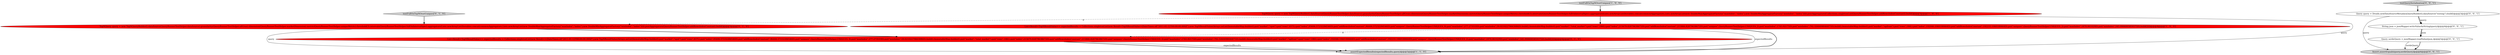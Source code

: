 digraph {
4 [style = filled, label = "List<Result<TopNResultValue>> expectedResults = Collections.singletonList(new Result<>(DateTimes.of(\"2011-01-12T00:00:00.000Z\"),new TopNResultValue(Arrays.asList(ImmutableMap.builder().put(\"market\",\"spot\").put(\"rows\",837L).put(\"index\",95606.57232284546D).put(\"addRowsIndexConstant\",96444.57232284546D).put(\"uniques\",QueryRunnerTestHelper.UNIQUES_9).put(\"maxIndex\",277.273533D).put(\"minIndex\",59.02102279663086D).build(),ImmutableMap.builder().put(\"market\",\"total_market\").put(\"rows\",186L).put(\"index\",215679.82879638672D).put(\"addRowsIndexConstant\",215866.82879638672D).put(\"uniques\",QueryRunnerTestHelper.UNIQUES_2).put(\"maxIndex\",1743.92175D).put(\"minIndex\",792.3260498046875D).build(),ImmutableMap.builder().put(\"market\",\"upfront\").put(\"rows\",186L).put(\"index\",192046.1060180664D).put(\"addRowsIndexConstant\",192233.1060180664D).put(\"uniques\",QueryRunnerTestHelper.UNIQUES_2).put(\"maxIndex\",1870.061029D).put(\"minIndex\",545.9906005859375D).build()))))@@@4@@@['0', '1', '0']", fillcolor = red, shape = ellipse image = "AAA1AAABBB2BBB"];
11 [style = filled, label = "Assert.assertEquals(query,serdeQuery)@@@6@@@['0', '0', '1']", fillcolor = lightgray, shape = ellipse image = "AAA0AAABBB3BBB"];
10 [style = filled, label = "testQuerySerialization['0', '0', '1']", fillcolor = lightgray, shape = diamond image = "AAA0AAABBB3BBB"];
5 [style = filled, label = "testFullOnTopNOverUniques['0', '1', '0']", fillcolor = lightgray, shape = diamond image = "AAA0AAABBB2BBB"];
0 [style = filled, label = "assertExpectedResults(expectedResults,query)@@@5@@@['1', '1', '0']", fillcolor = lightgray, shape = ellipse image = "AAA0AAABBB1BBB"];
6 [style = filled, label = "TopNQuery query = new TopNQueryBuilder().dataSource(QueryRunnerTestHelper.dataSource).granularity(QueryRunnerTestHelper.allGran).dimension(QueryRunnerTestHelper.marketDimension).metric(QueryRunnerTestHelper.uniqueMetric).threshold(3).intervals(QueryRunnerTestHelper.fullOnIntervalSpec).aggregators(Lists.newArrayList(Iterables.concat(commonAggregators,Lists.newArrayList(new DoubleMaxAggregatorFactory(\"maxIndex\",\"index\"),new DoubleMinAggregatorFactory(\"minIndex\",\"index\"))))).postAggregators(QueryRunnerTestHelper.addRowsIndexConstant).build()@@@3@@@['0', '1', '0']", fillcolor = red, shape = ellipse image = "AAA1AAABBB2BBB"];
3 [style = filled, label = "TopNQuery query = new TopNQueryBuilder().dataSource(QueryRunnerTestHelper.dataSource).granularity(QueryRunnerTestHelper.allGran).dimension(QueryRunnerTestHelper.marketDimension).metric(QueryRunnerTestHelper.uniqueMetric).threshold(3).intervals(QueryRunnerTestHelper.fullOnIntervalSpec).aggregators(Lists.newArrayList(Iterables.concat(commonAggregators,Lists.newArrayList(new DoubleMaxAggregatorFactory(\"maxIndex\",\"index\"),new DoubleMinAggregatorFactory(\"minIndex\",\"index\"))))).postAggregators(Collections.singletonList(QueryRunnerTestHelper.addRowsIndexConstant)).build()@@@3@@@['1', '0', '0']", fillcolor = red, shape = ellipse image = "AAA1AAABBB1BBB"];
9 [style = filled, label = "Query query = Druids.newDataSourceMetadataQueryBuilder().dataSource(\"testing\").build()@@@3@@@['0', '0', '1']", fillcolor = white, shape = ellipse image = "AAA0AAABBB3BBB"];
8 [style = filled, label = "Query serdeQuery = jsonMapper.readValue(json,)@@@5@@@['0', '0', '1']", fillcolor = white, shape = ellipse image = "AAA0AAABBB3BBB"];
7 [style = filled, label = "String json = jsonMapper.writeValueAsString(query)@@@4@@@['0', '0', '1']", fillcolor = white, shape = ellipse image = "AAA0AAABBB3BBB"];
2 [style = filled, label = "testFullOnTopNOverUniques['1', '0', '0']", fillcolor = lightgray, shape = diamond image = "AAA0AAABBB1BBB"];
1 [style = filled, label = "List<Result<TopNResultValue>> expectedResults = Collections.singletonList(new Result<TopNResultValue>(DateTimes.of(\"2011-01-12T00:00:00.000Z\"),new TopNResultValue(Arrays.asList(ImmutableMap.builder().put(\"market\",\"spot\").put(\"rows\",837L).put(\"index\",95606.57232284546D).put(\"addRowsIndexConstant\",96444.57232284546D).put(\"uniques\",QueryRunnerTestHelper.UNIQUES_9).put(\"maxIndex\",277.273533D).put(\"minIndex\",59.02102279663086D).build(),ImmutableMap.builder().put(\"market\",\"total_market\").put(\"rows\",186L).put(\"index\",215679.82879638672D).put(\"addRowsIndexConstant\",215866.82879638672D).put(\"uniques\",QueryRunnerTestHelper.UNIQUES_2).put(\"maxIndex\",1743.92175D).put(\"minIndex\",792.3260498046875D).build(),ImmutableMap.builder().put(\"market\",\"upfront\").put(\"rows\",186L).put(\"index\",192046.1060180664D).put(\"addRowsIndexConstant\",192233.1060180664D).put(\"uniques\",QueryRunnerTestHelper.UNIQUES_2).put(\"maxIndex\",1870.061029D).put(\"minIndex\",545.9906005859375D).build()))))@@@4@@@['1', '0', '0']", fillcolor = red, shape = ellipse image = "AAA1AAABBB1BBB"];
1->4 [style = dashed, label="0"];
8->11 [style = solid, label="serdeQuery"];
6->4 [style = bold, label=""];
10->9 [style = bold, label=""];
9->11 [style = solid, label="query"];
3->6 [style = dashed, label="0"];
1->0 [style = bold, label=""];
1->0 [style = solid, label="expectedResults"];
5->6 [style = bold, label=""];
3->1 [style = bold, label=""];
9->7 [style = bold, label=""];
7->8 [style = bold, label=""];
8->11 [style = bold, label=""];
7->8 [style = solid, label="json"];
3->0 [style = solid, label="query"];
4->0 [style = solid, label="expectedResults"];
2->3 [style = bold, label=""];
4->0 [style = bold, label=""];
6->0 [style = solid, label="query"];
9->7 [style = solid, label="query"];
}
